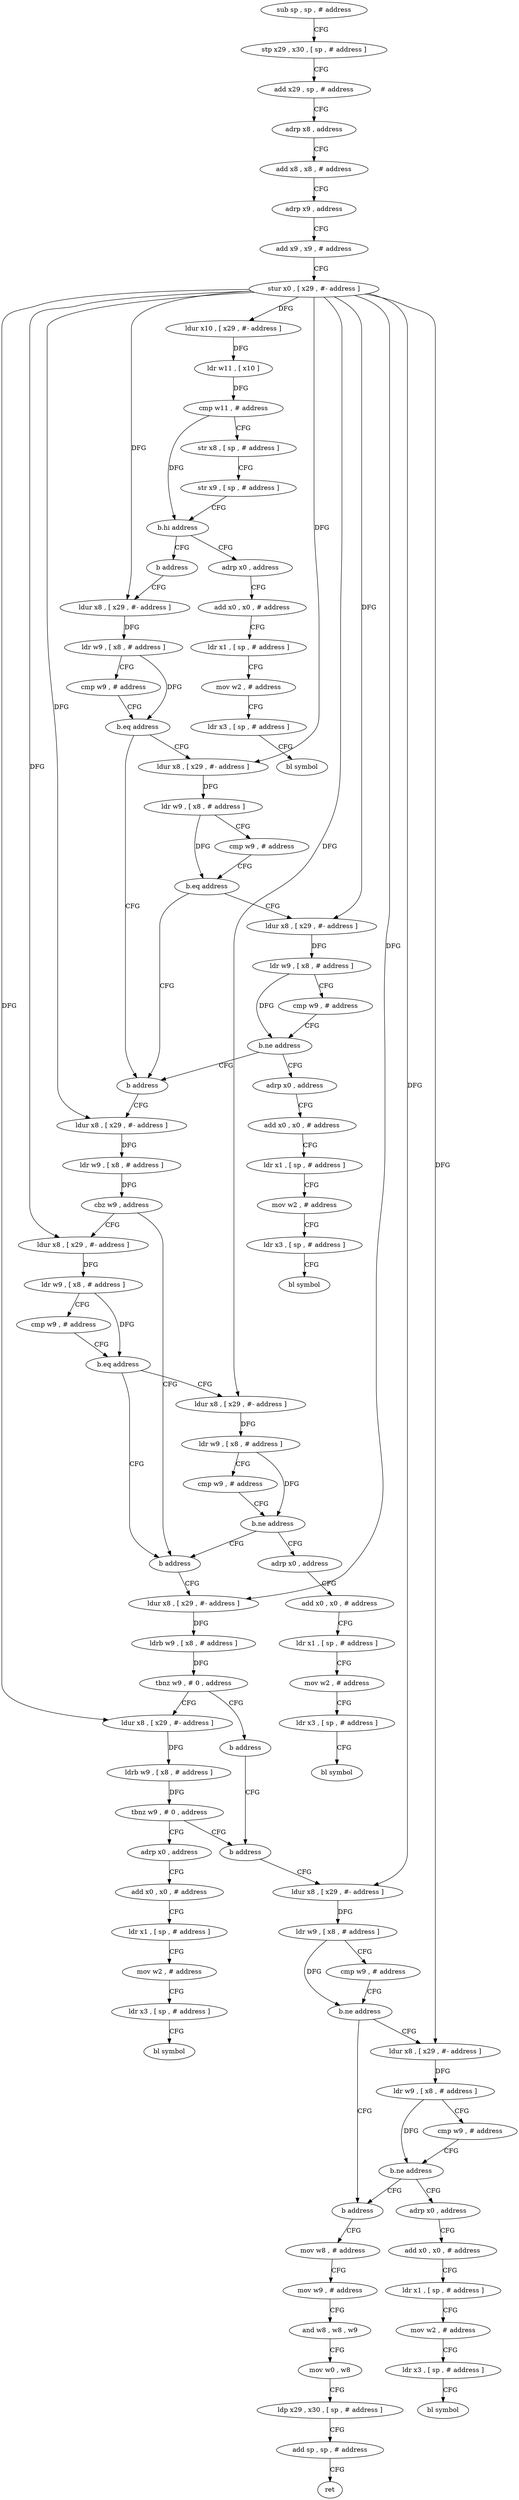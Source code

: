 digraph "func" {
"4215980" [label = "sub sp , sp , # address" ]
"4215984" [label = "stp x29 , x30 , [ sp , # address ]" ]
"4215988" [label = "add x29 , sp , # address" ]
"4215992" [label = "adrp x8 , address" ]
"4215996" [label = "add x8 , x8 , # address" ]
"4216000" [label = "adrp x9 , address" ]
"4216004" [label = "add x9 , x9 , # address" ]
"4216008" [label = "stur x0 , [ x29 , #- address ]" ]
"4216012" [label = "ldur x10 , [ x29 , #- address ]" ]
"4216016" [label = "ldr w11 , [ x10 ]" ]
"4216020" [label = "cmp w11 , # address" ]
"4216024" [label = "str x8 , [ sp , # address ]" ]
"4216028" [label = "str x9 , [ sp , # address ]" ]
"4216032" [label = "b.hi address" ]
"4216040" [label = "adrp x0 , address" ]
"4216036" [label = "b address" ]
"4216044" [label = "add x0 , x0 , # address" ]
"4216048" [label = "ldr x1 , [ sp , # address ]" ]
"4216052" [label = "mov w2 , # address" ]
"4216056" [label = "ldr x3 , [ sp , # address ]" ]
"4216060" [label = "bl symbol" ]
"4216064" [label = "ldur x8 , [ x29 , #- address ]" ]
"4216068" [label = "ldr w9 , [ x8 , # address ]" ]
"4216072" [label = "cmp w9 , # address" ]
"4216076" [label = "b.eq address" ]
"4216112" [label = "b address" ]
"4216080" [label = "ldur x8 , [ x29 , #- address ]" ]
"4216140" [label = "ldur x8 , [ x29 , #- address ]" ]
"4216084" [label = "ldr w9 , [ x8 , # address ]" ]
"4216088" [label = "cmp w9 , # address" ]
"4216092" [label = "b.eq address" ]
"4216096" [label = "ldur x8 , [ x29 , #- address ]" ]
"4216144" [label = "ldr w9 , [ x8 , # address ]" ]
"4216148" [label = "cbz w9 , address" ]
"4216184" [label = "b address" ]
"4216152" [label = "ldur x8 , [ x29 , #- address ]" ]
"4216100" [label = "ldr w9 , [ x8 , # address ]" ]
"4216104" [label = "cmp w9 , # address" ]
"4216108" [label = "b.ne address" ]
"4216116" [label = "adrp x0 , address" ]
"4216212" [label = "ldur x8 , [ x29 , #- address ]" ]
"4216156" [label = "ldr w9 , [ x8 , # address ]" ]
"4216160" [label = "cmp w9 , # address" ]
"4216164" [label = "b.eq address" ]
"4216168" [label = "ldur x8 , [ x29 , #- address ]" ]
"4216120" [label = "add x0 , x0 , # address" ]
"4216124" [label = "ldr x1 , [ sp , # address ]" ]
"4216128" [label = "mov w2 , # address" ]
"4216132" [label = "ldr x3 , [ sp , # address ]" ]
"4216136" [label = "bl symbol" ]
"4216216" [label = "ldrb w9 , [ x8 , # address ]" ]
"4216220" [label = "tbnz w9 , # 0 , address" ]
"4216228" [label = "ldur x8 , [ x29 , #- address ]" ]
"4216224" [label = "b address" ]
"4216172" [label = "ldr w9 , [ x8 , # address ]" ]
"4216176" [label = "cmp w9 , # address" ]
"4216180" [label = "b.ne address" ]
"4216188" [label = "adrp x0 , address" ]
"4216232" [label = "ldrb w9 , [ x8 , # address ]" ]
"4216236" [label = "tbnz w9 , # 0 , address" ]
"4216244" [label = "adrp x0 , address" ]
"4216240" [label = "b address" ]
"4216192" [label = "add x0 , x0 , # address" ]
"4216196" [label = "ldr x1 , [ sp , # address ]" ]
"4216200" [label = "mov w2 , # address" ]
"4216204" [label = "ldr x3 , [ sp , # address ]" ]
"4216208" [label = "bl symbol" ]
"4216248" [label = "add x0 , x0 , # address" ]
"4216252" [label = "ldr x1 , [ sp , # address ]" ]
"4216256" [label = "mov w2 , # address" ]
"4216260" [label = "ldr x3 , [ sp , # address ]" ]
"4216264" [label = "bl symbol" ]
"4216268" [label = "ldur x8 , [ x29 , #- address ]" ]
"4216272" [label = "ldr w9 , [ x8 , # address ]" ]
"4216276" [label = "cmp w9 , # address" ]
"4216280" [label = "b.ne address" ]
"4216300" [label = "b address" ]
"4216284" [label = "ldur x8 , [ x29 , #- address ]" ]
"4216328" [label = "mov w8 , # address" ]
"4216288" [label = "ldr w9 , [ x8 , # address ]" ]
"4216292" [label = "cmp w9 , # address" ]
"4216296" [label = "b.ne address" ]
"4216304" [label = "adrp x0 , address" ]
"4216332" [label = "mov w9 , # address" ]
"4216336" [label = "and w8 , w8 , w9" ]
"4216340" [label = "mov w0 , w8" ]
"4216344" [label = "ldp x29 , x30 , [ sp , # address ]" ]
"4216348" [label = "add sp , sp , # address" ]
"4216352" [label = "ret" ]
"4216308" [label = "add x0 , x0 , # address" ]
"4216312" [label = "ldr x1 , [ sp , # address ]" ]
"4216316" [label = "mov w2 , # address" ]
"4216320" [label = "ldr x3 , [ sp , # address ]" ]
"4216324" [label = "bl symbol" ]
"4215980" -> "4215984" [ label = "CFG" ]
"4215984" -> "4215988" [ label = "CFG" ]
"4215988" -> "4215992" [ label = "CFG" ]
"4215992" -> "4215996" [ label = "CFG" ]
"4215996" -> "4216000" [ label = "CFG" ]
"4216000" -> "4216004" [ label = "CFG" ]
"4216004" -> "4216008" [ label = "CFG" ]
"4216008" -> "4216012" [ label = "DFG" ]
"4216008" -> "4216064" [ label = "DFG" ]
"4216008" -> "4216080" [ label = "DFG" ]
"4216008" -> "4216140" [ label = "DFG" ]
"4216008" -> "4216096" [ label = "DFG" ]
"4216008" -> "4216152" [ label = "DFG" ]
"4216008" -> "4216212" [ label = "DFG" ]
"4216008" -> "4216168" [ label = "DFG" ]
"4216008" -> "4216228" [ label = "DFG" ]
"4216008" -> "4216268" [ label = "DFG" ]
"4216008" -> "4216284" [ label = "DFG" ]
"4216012" -> "4216016" [ label = "DFG" ]
"4216016" -> "4216020" [ label = "DFG" ]
"4216020" -> "4216024" [ label = "CFG" ]
"4216020" -> "4216032" [ label = "DFG" ]
"4216024" -> "4216028" [ label = "CFG" ]
"4216028" -> "4216032" [ label = "CFG" ]
"4216032" -> "4216040" [ label = "CFG" ]
"4216032" -> "4216036" [ label = "CFG" ]
"4216040" -> "4216044" [ label = "CFG" ]
"4216036" -> "4216064" [ label = "CFG" ]
"4216044" -> "4216048" [ label = "CFG" ]
"4216048" -> "4216052" [ label = "CFG" ]
"4216052" -> "4216056" [ label = "CFG" ]
"4216056" -> "4216060" [ label = "CFG" ]
"4216064" -> "4216068" [ label = "DFG" ]
"4216068" -> "4216072" [ label = "CFG" ]
"4216068" -> "4216076" [ label = "DFG" ]
"4216072" -> "4216076" [ label = "CFG" ]
"4216076" -> "4216112" [ label = "CFG" ]
"4216076" -> "4216080" [ label = "CFG" ]
"4216112" -> "4216140" [ label = "CFG" ]
"4216080" -> "4216084" [ label = "DFG" ]
"4216140" -> "4216144" [ label = "DFG" ]
"4216084" -> "4216088" [ label = "CFG" ]
"4216084" -> "4216092" [ label = "DFG" ]
"4216088" -> "4216092" [ label = "CFG" ]
"4216092" -> "4216112" [ label = "CFG" ]
"4216092" -> "4216096" [ label = "CFG" ]
"4216096" -> "4216100" [ label = "DFG" ]
"4216144" -> "4216148" [ label = "DFG" ]
"4216148" -> "4216184" [ label = "CFG" ]
"4216148" -> "4216152" [ label = "CFG" ]
"4216184" -> "4216212" [ label = "CFG" ]
"4216152" -> "4216156" [ label = "DFG" ]
"4216100" -> "4216104" [ label = "CFG" ]
"4216100" -> "4216108" [ label = "DFG" ]
"4216104" -> "4216108" [ label = "CFG" ]
"4216108" -> "4216116" [ label = "CFG" ]
"4216108" -> "4216112" [ label = "CFG" ]
"4216116" -> "4216120" [ label = "CFG" ]
"4216212" -> "4216216" [ label = "DFG" ]
"4216156" -> "4216160" [ label = "CFG" ]
"4216156" -> "4216164" [ label = "DFG" ]
"4216160" -> "4216164" [ label = "CFG" ]
"4216164" -> "4216184" [ label = "CFG" ]
"4216164" -> "4216168" [ label = "CFG" ]
"4216168" -> "4216172" [ label = "DFG" ]
"4216120" -> "4216124" [ label = "CFG" ]
"4216124" -> "4216128" [ label = "CFG" ]
"4216128" -> "4216132" [ label = "CFG" ]
"4216132" -> "4216136" [ label = "CFG" ]
"4216216" -> "4216220" [ label = "DFG" ]
"4216220" -> "4216228" [ label = "CFG" ]
"4216220" -> "4216224" [ label = "CFG" ]
"4216228" -> "4216232" [ label = "DFG" ]
"4216224" -> "4216240" [ label = "CFG" ]
"4216172" -> "4216176" [ label = "CFG" ]
"4216172" -> "4216180" [ label = "DFG" ]
"4216176" -> "4216180" [ label = "CFG" ]
"4216180" -> "4216188" [ label = "CFG" ]
"4216180" -> "4216184" [ label = "CFG" ]
"4216188" -> "4216192" [ label = "CFG" ]
"4216232" -> "4216236" [ label = "DFG" ]
"4216236" -> "4216244" [ label = "CFG" ]
"4216236" -> "4216240" [ label = "CFG" ]
"4216244" -> "4216248" [ label = "CFG" ]
"4216240" -> "4216268" [ label = "CFG" ]
"4216192" -> "4216196" [ label = "CFG" ]
"4216196" -> "4216200" [ label = "CFG" ]
"4216200" -> "4216204" [ label = "CFG" ]
"4216204" -> "4216208" [ label = "CFG" ]
"4216248" -> "4216252" [ label = "CFG" ]
"4216252" -> "4216256" [ label = "CFG" ]
"4216256" -> "4216260" [ label = "CFG" ]
"4216260" -> "4216264" [ label = "CFG" ]
"4216268" -> "4216272" [ label = "DFG" ]
"4216272" -> "4216276" [ label = "CFG" ]
"4216272" -> "4216280" [ label = "DFG" ]
"4216276" -> "4216280" [ label = "CFG" ]
"4216280" -> "4216300" [ label = "CFG" ]
"4216280" -> "4216284" [ label = "CFG" ]
"4216300" -> "4216328" [ label = "CFG" ]
"4216284" -> "4216288" [ label = "DFG" ]
"4216328" -> "4216332" [ label = "CFG" ]
"4216288" -> "4216292" [ label = "CFG" ]
"4216288" -> "4216296" [ label = "DFG" ]
"4216292" -> "4216296" [ label = "CFG" ]
"4216296" -> "4216304" [ label = "CFG" ]
"4216296" -> "4216300" [ label = "CFG" ]
"4216304" -> "4216308" [ label = "CFG" ]
"4216332" -> "4216336" [ label = "CFG" ]
"4216336" -> "4216340" [ label = "CFG" ]
"4216340" -> "4216344" [ label = "CFG" ]
"4216344" -> "4216348" [ label = "CFG" ]
"4216348" -> "4216352" [ label = "CFG" ]
"4216308" -> "4216312" [ label = "CFG" ]
"4216312" -> "4216316" [ label = "CFG" ]
"4216316" -> "4216320" [ label = "CFG" ]
"4216320" -> "4216324" [ label = "CFG" ]
}
